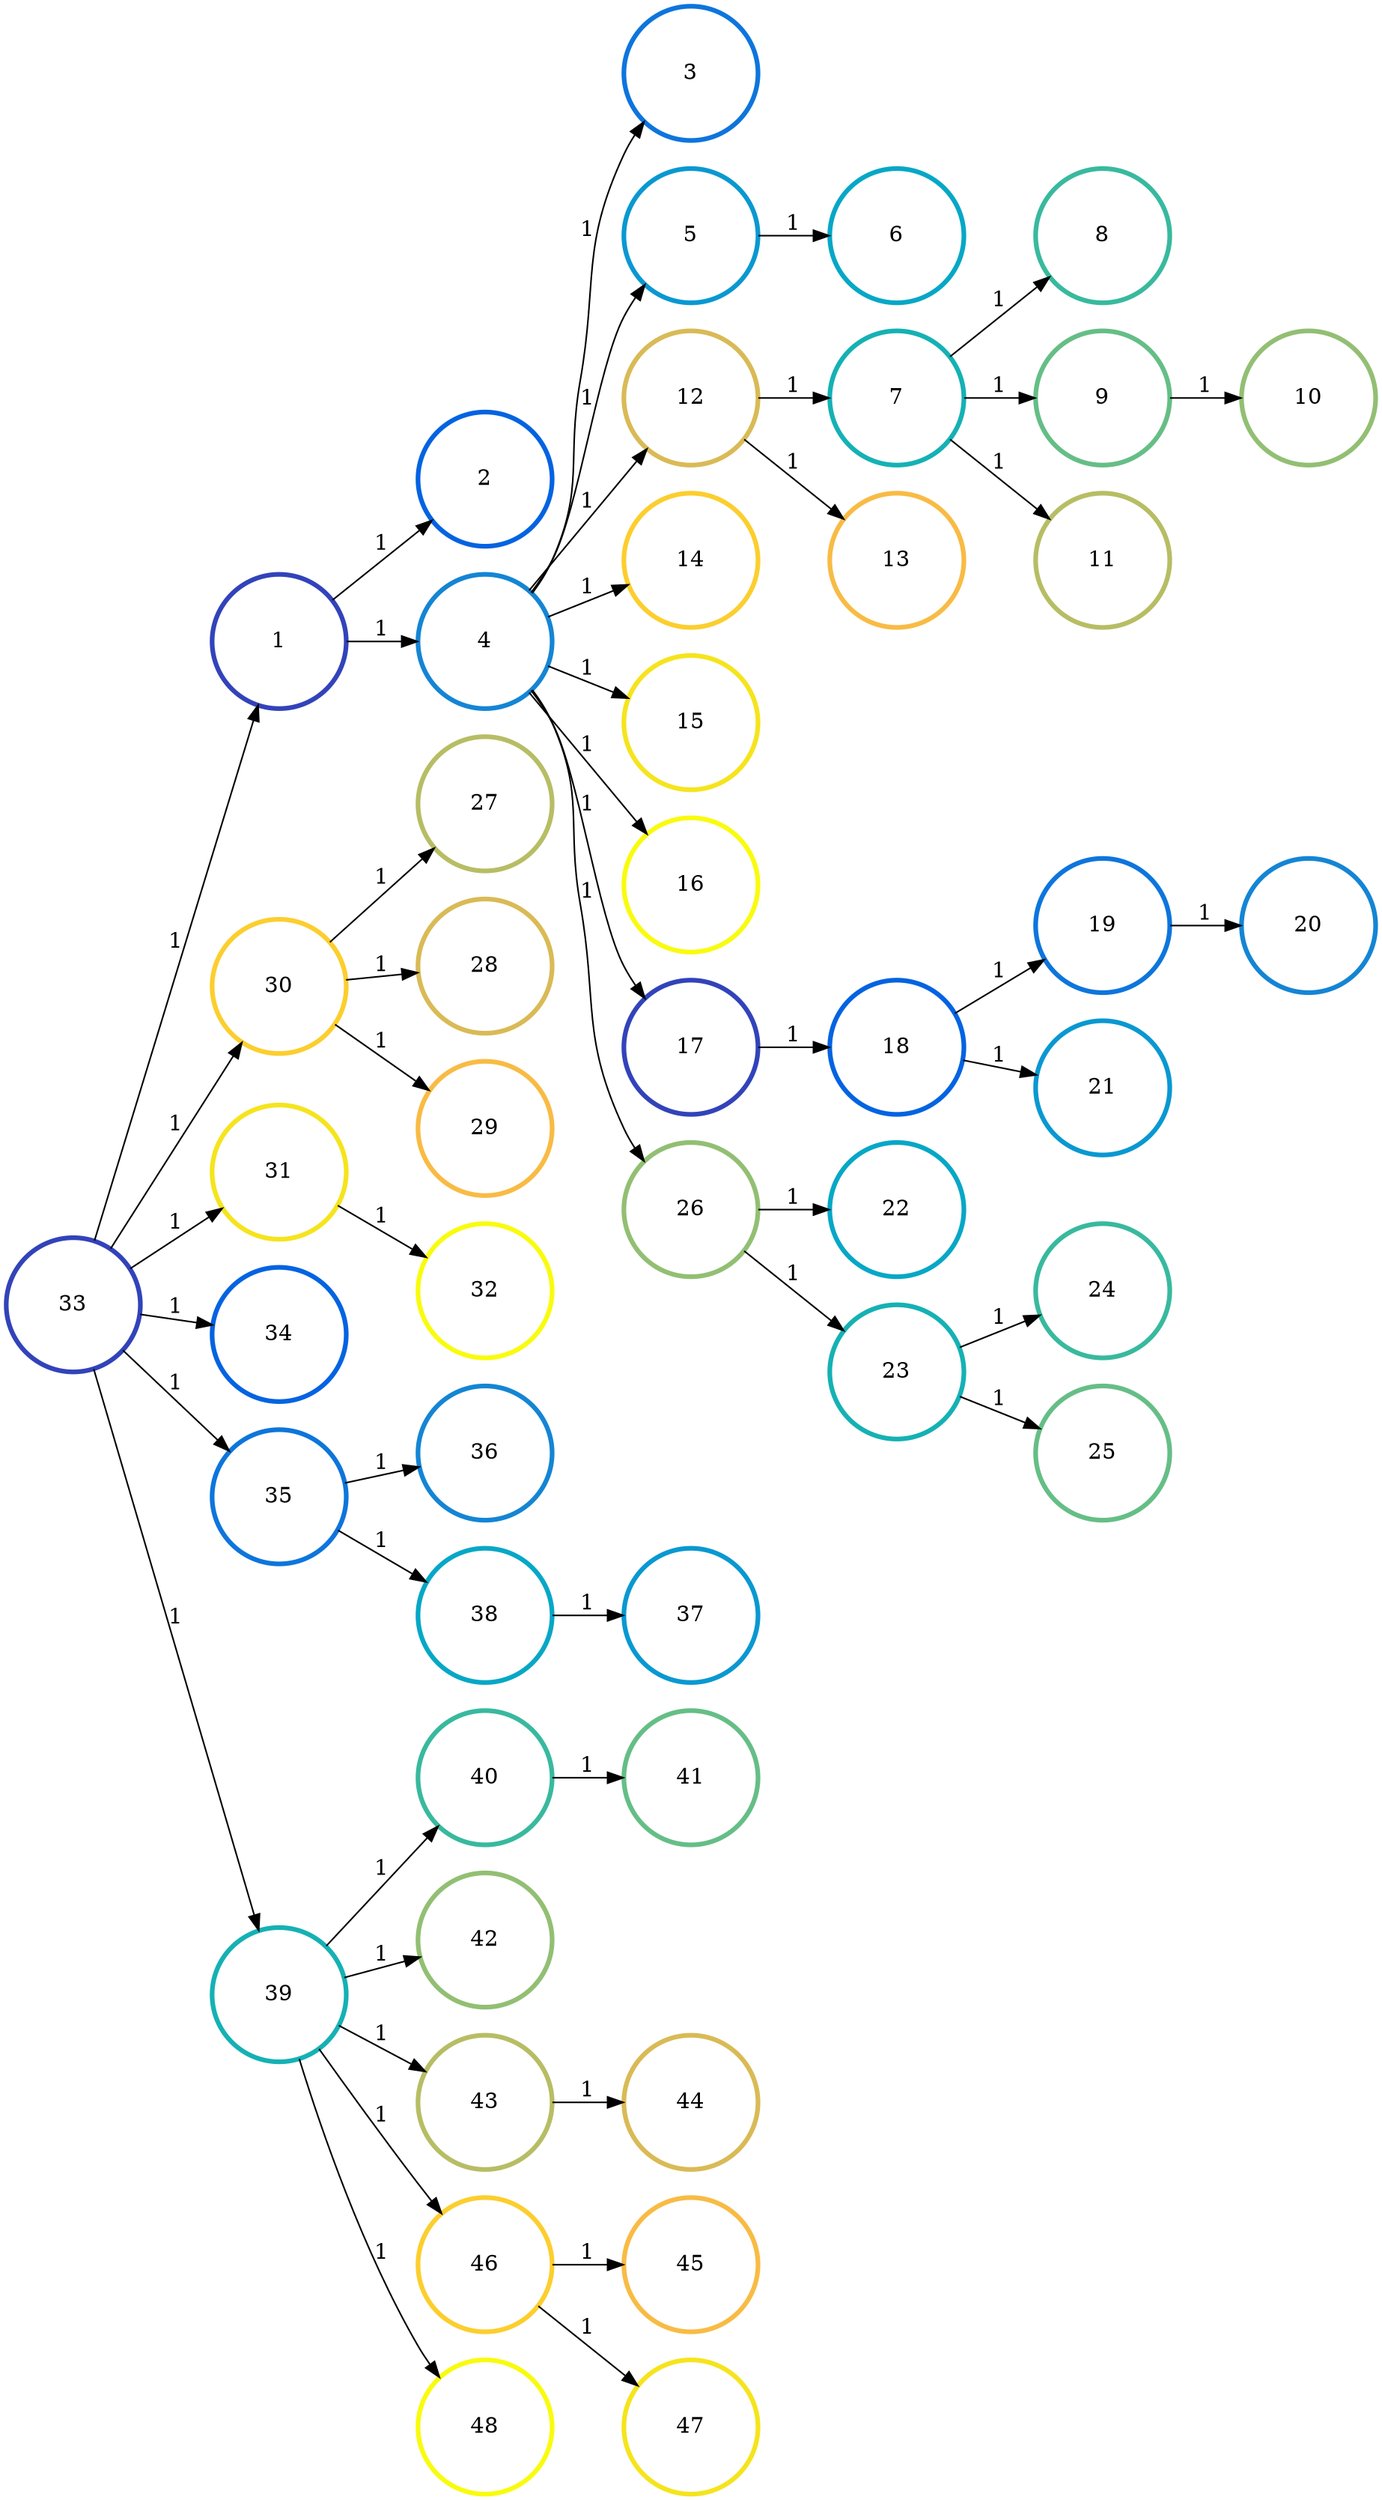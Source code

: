 digraph N {
	overlap="false"
	rankdir="LR"
	0 [label="1",width=1.2,height=1.2,style="",penwidth=3,color="#3243BA"]
	1 [label="2",width=1.2,height=1.2,style="",penwidth=3,color="#0363E1"]
	2 [label="3",width=1.2,height=1.2,style="",penwidth=3,color="#0D75DC"]
	3 [label="4",width=1.2,height=1.2,style="",penwidth=3,color="#1485D4"]
	4 [label="5",width=1.2,height=1.2,style="",penwidth=3,color="#0998D1"]
	5 [label="6",width=1.2,height=1.2,style="",penwidth=3,color="#06A7C6"]
	6 [label="7",width=1.2,height=1.2,style="",penwidth=3,color="#15B1B4"]
	7 [label="8",width=1.2,height=1.2,style="",penwidth=3,color="#38B99E"]
	8 [label="9",width=1.2,height=1.2,style="",penwidth=3,color="#65BE86"]
	9 [label="10",width=1.2,height=1.2,style="",penwidth=3,color="#92BF73"]
	10 [label="11",width=1.2,height=1.2,style="",penwidth=3,color="#B7BD64"]
	11 [label="12",width=1.2,height=1.2,style="",penwidth=3,color="#D9BA56"]
	12 [label="13",width=1.2,height=1.2,style="",penwidth=3,color="#F8BB44"]
	13 [label="14",width=1.2,height=1.2,style="",penwidth=3,color="#FCCE2E"]
	14 [label="15",width=1.2,height=1.2,style="",penwidth=3,color="#F5E41D"]
	15 [label="16",width=1.2,height=1.2,style="",penwidth=3,color="#F9FB0E"]
	16 [label="17",width=1.2,height=1.2,style="",penwidth=3,color="#3243BA"]
	17 [label="18",width=1.2,height=1.2,style="",penwidth=3,color="#0363E1"]
	18 [label="19",width=1.2,height=1.2,style="",penwidth=3,color="#0D75DC"]
	19 [label="20",width=1.2,height=1.2,style="",penwidth=3,color="#1485D4"]
	20 [label="21",width=1.2,height=1.2,style="",penwidth=3,color="#0998D1"]
	21 [label="22",width=1.2,height=1.2,style="",penwidth=3,color="#06A7C6"]
	22 [label="23",width=1.2,height=1.2,style="",penwidth=3,color="#15B1B4"]
	23 [label="24",width=1.2,height=1.2,style="",penwidth=3,color="#38B99E"]
	24 [label="25",width=1.2,height=1.2,style="",penwidth=3,color="#65BE86"]
	25 [label="26",width=1.2,height=1.2,style="",penwidth=3,color="#92BF73"]
	26 [label="27",width=1.2,height=1.2,style="",penwidth=3,color="#B7BD64"]
	27 [label="28",width=1.2,height=1.2,style="",penwidth=3,color="#D9BA56"]
	28 [label="29",width=1.2,height=1.2,style="",penwidth=3,color="#F8BB44"]
	29 [label="30",width=1.2,height=1.2,style="",penwidth=3,color="#FCCE2E"]
	30 [label="31",width=1.2,height=1.2,style="",penwidth=3,color="#F5E41D"]
	31 [label="32",width=1.2,height=1.2,style="",penwidth=3,color="#F9FB0E"]
	32 [label="33",width=1.2,height=1.2,style="",penwidth=3,color="#3243BA"]
	33 [label="34",width=1.2,height=1.2,style="",penwidth=3,color="#0363E1"]
	34 [label="35",width=1.2,height=1.2,style="",penwidth=3,color="#0D75DC"]
	35 [label="36",width=1.2,height=1.2,style="",penwidth=3,color="#1485D4"]
	36 [label="37",width=1.2,height=1.2,style="",penwidth=3,color="#0998D1"]
	37 [label="38",width=1.2,height=1.2,style="",penwidth=3,color="#06A7C6"]
	38 [label="39",width=1.2,height=1.2,style="",penwidth=3,color="#15B1B4"]
	39 [label="40",width=1.2,height=1.2,style="",penwidth=3,color="#38B99E"]
	40 [label="41",width=1.2,height=1.2,style="",penwidth=3,color="#65BE86"]
	41 [label="42",width=1.2,height=1.2,style="",penwidth=3,color="#92BF73"]
	42 [label="43",width=1.2,height=1.2,style="",penwidth=3,color="#B7BD64"]
	43 [label="44",width=1.2,height=1.2,style="",penwidth=3,color="#D9BA56"]
	44 [label="45",width=1.2,height=1.2,style="",penwidth=3,color="#F8BB44"]
	45 [label="46",width=1.2,height=1.2,style="",penwidth=3,color="#FCCE2E"]
	46 [label="47",width=1.2,height=1.2,style="",penwidth=3,color="#F5E41D"]
	47 [label="48",width=1.2,height=1.2,style="",penwidth=3,color="#F9FB0E"]
	0 -> 1 [penwidth=1,color=black,label="1"]
	0 -> 3 [penwidth=1,color=black,label="1"]
	3 -> 2 [penwidth=1,color=black,label="1"]
	3 -> 4 [penwidth=1,color=black,label="1"]
	3 -> 11 [penwidth=1,color=black,label="1"]
	3 -> 13 [penwidth=1,color=black,label="1"]
	3 -> 14 [penwidth=1,color=black,label="1"]
	3 -> 15 [penwidth=1,color=black,label="1"]
	3 -> 16 [penwidth=1,color=black,label="1"]
	3 -> 25 [penwidth=1,color=black,label="1"]
	4 -> 5 [penwidth=1,color=black,label="1"]
	6 -> 7 [penwidth=1,color=black,label="1"]
	6 -> 8 [penwidth=1,color=black,label="1"]
	6 -> 10 [penwidth=1,color=black,label="1"]
	8 -> 9 [penwidth=1,color=black,label="1"]
	11 -> 6 [penwidth=1,color=black,label="1"]
	11 -> 12 [penwidth=1,color=black,label="1"]
	16 -> 17 [penwidth=1,color=black,label="1"]
	17 -> 18 [penwidth=1,color=black,label="1"]
	17 -> 20 [penwidth=1,color=black,label="1"]
	18 -> 19 [penwidth=1,color=black,label="1"]
	22 -> 23 [penwidth=1,color=black,label="1"]
	22 -> 24 [penwidth=1,color=black,label="1"]
	25 -> 21 [penwidth=1,color=black,label="1"]
	25 -> 22 [penwidth=1,color=black,label="1"]
	29 -> 26 [penwidth=1,color=black,label="1"]
	29 -> 27 [penwidth=1,color=black,label="1"]
	29 -> 28 [penwidth=1,color=black,label="1"]
	30 -> 31 [penwidth=1,color=black,label="1"]
	32 -> 0 [penwidth=1,color=black,label="1"]
	32 -> 29 [penwidth=1,color=black,label="1"]
	32 -> 30 [penwidth=1,color=black,label="1"]
	32 -> 33 [penwidth=1,color=black,label="1"]
	32 -> 34 [penwidth=1,color=black,label="1"]
	32 -> 38 [penwidth=1,color=black,label="1"]
	34 -> 35 [penwidth=1,color=black,label="1"]
	34 -> 37 [penwidth=1,color=black,label="1"]
	37 -> 36 [penwidth=1,color=black,label="1"]
	38 -> 39 [penwidth=1,color=black,label="1"]
	38 -> 41 [penwidth=1,color=black,label="1"]
	38 -> 42 [penwidth=1,color=black,label="1"]
	38 -> 45 [penwidth=1,color=black,label="1"]
	38 -> 47 [penwidth=1,color=black,label="1"]
	39 -> 40 [penwidth=1,color=black,label="1"]
	42 -> 43 [penwidth=1,color=black,label="1"]
	45 -> 44 [penwidth=1,color=black,label="1"]
	45 -> 46 [penwidth=1,color=black,label="1"]
}
